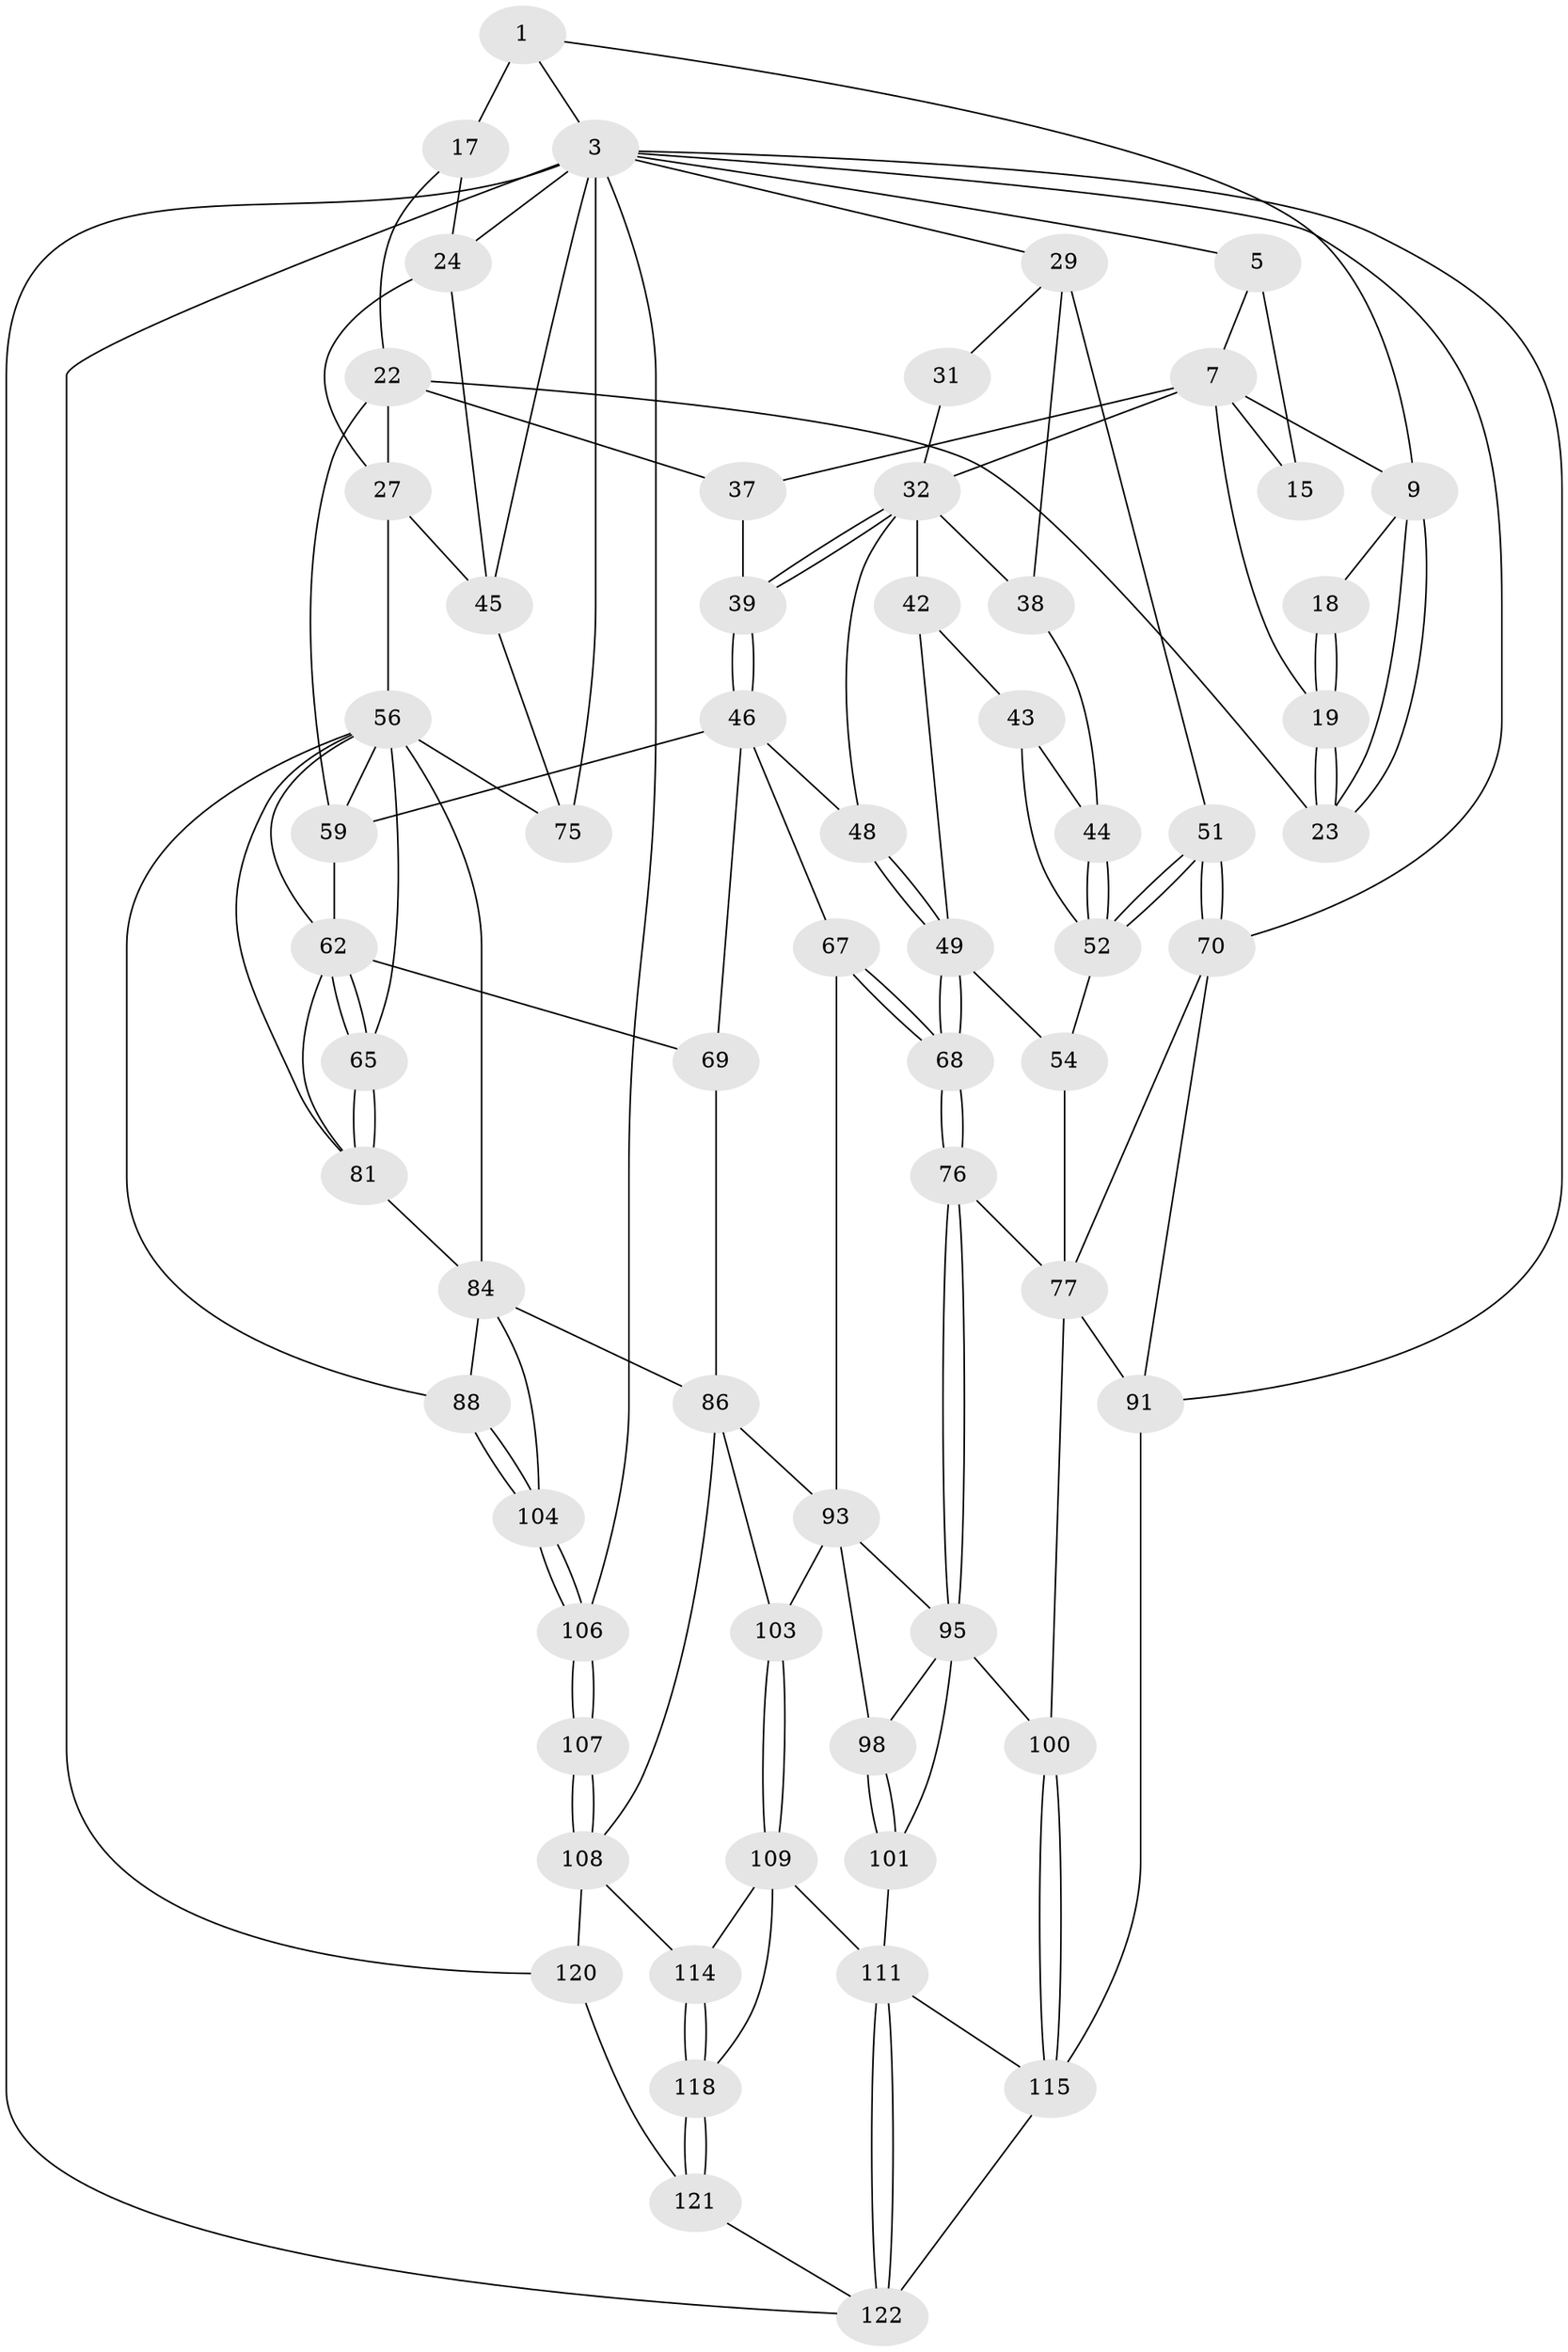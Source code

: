 // original degree distribution, {3: 0.023809523809523808, 6: 0.2698412698412698, 5: 0.4365079365079365, 4: 0.2698412698412698}
// Generated by graph-tools (version 1.1) at 2025/16/03/09/25 04:16:54]
// undirected, 63 vertices, 143 edges
graph export_dot {
graph [start="1"]
  node [color=gray90,style=filled];
  1 [pos="+0.6814423496867204+0",super="+8+2"];
  3 [pos="+1+0",super="+4+25+73"];
  5 [pos="+0.015136216863544072+0",super="+6+16"];
  7 [pos="+0.5499601268692162+0",super="+12"];
  9 [pos="+0.6976913993900681+0.085154374787733",super="+10"];
  15 [pos="+0.39242351080011306+0.13709445904491263"];
  17 [pos="+0.8225557498929778+0.0969900956414969",super="+21"];
  18 [pos="+0.5956713853138963+0.155061126757273"];
  19 [pos="+0.5874030179642632+0.21944375918789907"];
  22 [pos="+0.7731046299847661+0.1872104643196585",super="+28"];
  23 [pos="+0.7023377589396514+0.11205258087970804"];
  24 [pos="+0.8584965057194558+0.11725759206190382",super="+26"];
  27 [pos="+0.8144194140829388+0.2972499316615094",super="+55"];
  29 [pos="+0+0",super="+41+30"];
  31 [pos="+0.29233572105402006+0.12769304403648396"];
  32 [pos="+0.3480712017518256+0.2686438155061577",super="+33"];
  37 [pos="+0.5694471390446625+0.28554180491962233"];
  38 [pos="+0.11858889122544472+0.22541514836104576",super="+40"];
  39 [pos="+0.48968785816900534+0.386416433200256"];
  42 [pos="+0.1953657268271224+0.36067227231420695"];
  43 [pos="+0.1408528193954319+0.38521878580703994"];
  44 [pos="+0.05636223345985813+0.3742279724200265"];
  45 [pos="+1+0.18528478597205253",super="+60"];
  46 [pos="+0.47519216971637696+0.4086918541128617",super="+47"];
  48 [pos="+0.3661337024158124+0.4200900940692846"];
  49 [pos="+0.24747560126457044+0.48809235217951397",super="+50"];
  51 [pos="+0+0.4382776341442362"];
  52 [pos="+0+0.4326336803392096",super="+53"];
  54 [pos="+0.09860881553662994+0.4963178990406484"];
  56 [pos="+0.8491599844124188+0.4842379273702406",super="+57+79"];
  59 [pos="+0.6702348699955265+0.35195217836438664",super="+61"];
  62 [pos="+0.635130849217652+0.4814409292281969",super="+63"];
  65 [pos="+0.6914119321183322+0.5636836515033503"];
  67 [pos="+0.39099289440931523+0.5603663039123481"];
  68 [pos="+0.24907297367784656+0.5941114390714403"];
  69 [pos="+0.45614721442327927+0.569229583662541"];
  70 [pos="+0+0.6685035286017385",super="+71"];
  75 [pos="+1+0.7091496881485542"];
  76 [pos="+0.23656735254456376+0.6113617004181209"];
  77 [pos="+0.11214056239614423+0.5541382423895019",super="+90+78"];
  81 [pos="+0.6898406512139785+0.5839565261376094",super="+83"];
  84 [pos="+0.6570804001359467+0.666794008868376",super="+85+89"];
  86 [pos="+0.5371379190023597+0.6800613221348238",super="+102+87"];
  88 [pos="+0.9410019170769552+0.6408244390898662"];
  91 [pos="+0+0.7593049301099222",super="+92"];
  93 [pos="+0.4945573127876352+0.6825591152275315",super="+97+94"];
  95 [pos="+0.23507215967375678+0.6505630482359039",super="+99+96"];
  98 [pos="+0.3823871835781972+0.7711986279549401"];
  100 [pos="+0.17546560643925352+0.7453376528123861"];
  101 [pos="+0.34267163518949506+0.807859341123258"];
  103 [pos="+0.4920180421119126+0.8018259858722326"];
  104 [pos="+0.7077510424604929+0.8119438942787869"];
  106 [pos="+0.7086136662120721+0.8200060783524116"];
  107 [pos="+0.672063017861299+0.8617898996156953"];
  108 [pos="+0.5466257702995301+0.8222005500468275",super="+113"];
  109 [pos="+0.474193269286886+0.8501933137275008",super="+110"];
  111 [pos="+0.3546930248382065+0.8298539496587202",super="+112"];
  114 [pos="+0.4886496186906507+0.878657393558405"];
  115 [pos="+0.1624320664234319+0.8935260898347317",super="+117+116"];
  118 [pos="+0.42769557853390056+0.9292281175007248"];
  120 [pos="+0.5830620554190201+1"];
  121 [pos="+0.42942633728303437+1"];
  122 [pos="+0.2818437162498847+1",super="+123"];
  1 -- 9;
  1 -- 17 [weight=2];
  1 -- 3;
  3 -- 29;
  3 -- 5;
  3 -- 70;
  3 -- 24;
  3 -- 45;
  3 -- 122;
  3 -- 120;
  3 -- 75;
  3 -- 106;
  3 -- 91;
  5 -- 7;
  5 -- 15 [weight=2];
  7 -- 32;
  7 -- 19;
  7 -- 37;
  7 -- 15;
  7 -- 9;
  9 -- 23;
  9 -- 23;
  9 -- 18 [weight=2];
  17 -- 24;
  17 -- 22;
  18 -- 19;
  18 -- 19;
  19 -- 23;
  19 -- 23;
  22 -- 23;
  22 -- 59;
  22 -- 27;
  22 -- 37;
  24 -- 27;
  24 -- 45;
  27 -- 56;
  27 -- 45;
  29 -- 51;
  29 -- 38 [weight=2];
  29 -- 31;
  31 -- 32;
  32 -- 39;
  32 -- 39;
  32 -- 48;
  32 -- 38;
  32 -- 42;
  37 -- 39;
  38 -- 44;
  39 -- 46;
  39 -- 46;
  42 -- 43;
  42 -- 49;
  43 -- 44;
  43 -- 52;
  44 -- 52;
  44 -- 52;
  45 -- 75;
  46 -- 59;
  46 -- 48;
  46 -- 67;
  46 -- 69;
  48 -- 49;
  48 -- 49;
  49 -- 68;
  49 -- 68;
  49 -- 54;
  51 -- 52;
  51 -- 52;
  51 -- 70;
  51 -- 70;
  52 -- 54;
  54 -- 77;
  56 -- 65;
  56 -- 59;
  56 -- 62;
  56 -- 81;
  56 -- 84;
  56 -- 88;
  56 -- 75;
  59 -- 62;
  62 -- 65;
  62 -- 65;
  62 -- 81;
  62 -- 69;
  65 -- 81;
  65 -- 81;
  67 -- 68;
  67 -- 68;
  67 -- 93;
  68 -- 76;
  68 -- 76;
  69 -- 86;
  70 -- 77;
  70 -- 91;
  76 -- 77;
  76 -- 95;
  76 -- 95;
  77 -- 91;
  77 -- 100;
  81 -- 84;
  84 -- 104;
  84 -- 86;
  84 -- 88;
  86 -- 108;
  86 -- 103;
  86 -- 93;
  88 -- 104;
  88 -- 104;
  91 -- 115 [weight=2];
  93 -- 98;
  93 -- 103;
  93 -- 95;
  95 -- 100;
  95 -- 101;
  95 -- 98;
  98 -- 101;
  98 -- 101;
  100 -- 115;
  100 -- 115;
  101 -- 111;
  103 -- 109;
  103 -- 109;
  104 -- 106;
  104 -- 106;
  106 -- 107;
  106 -- 107;
  107 -- 108 [weight=2];
  107 -- 108;
  108 -- 120;
  108 -- 114;
  109 -- 114;
  109 -- 118;
  109 -- 111;
  111 -- 122;
  111 -- 122;
  111 -- 115;
  114 -- 118;
  114 -- 118;
  115 -- 122;
  118 -- 121;
  118 -- 121;
  120 -- 121;
  121 -- 122;
}
